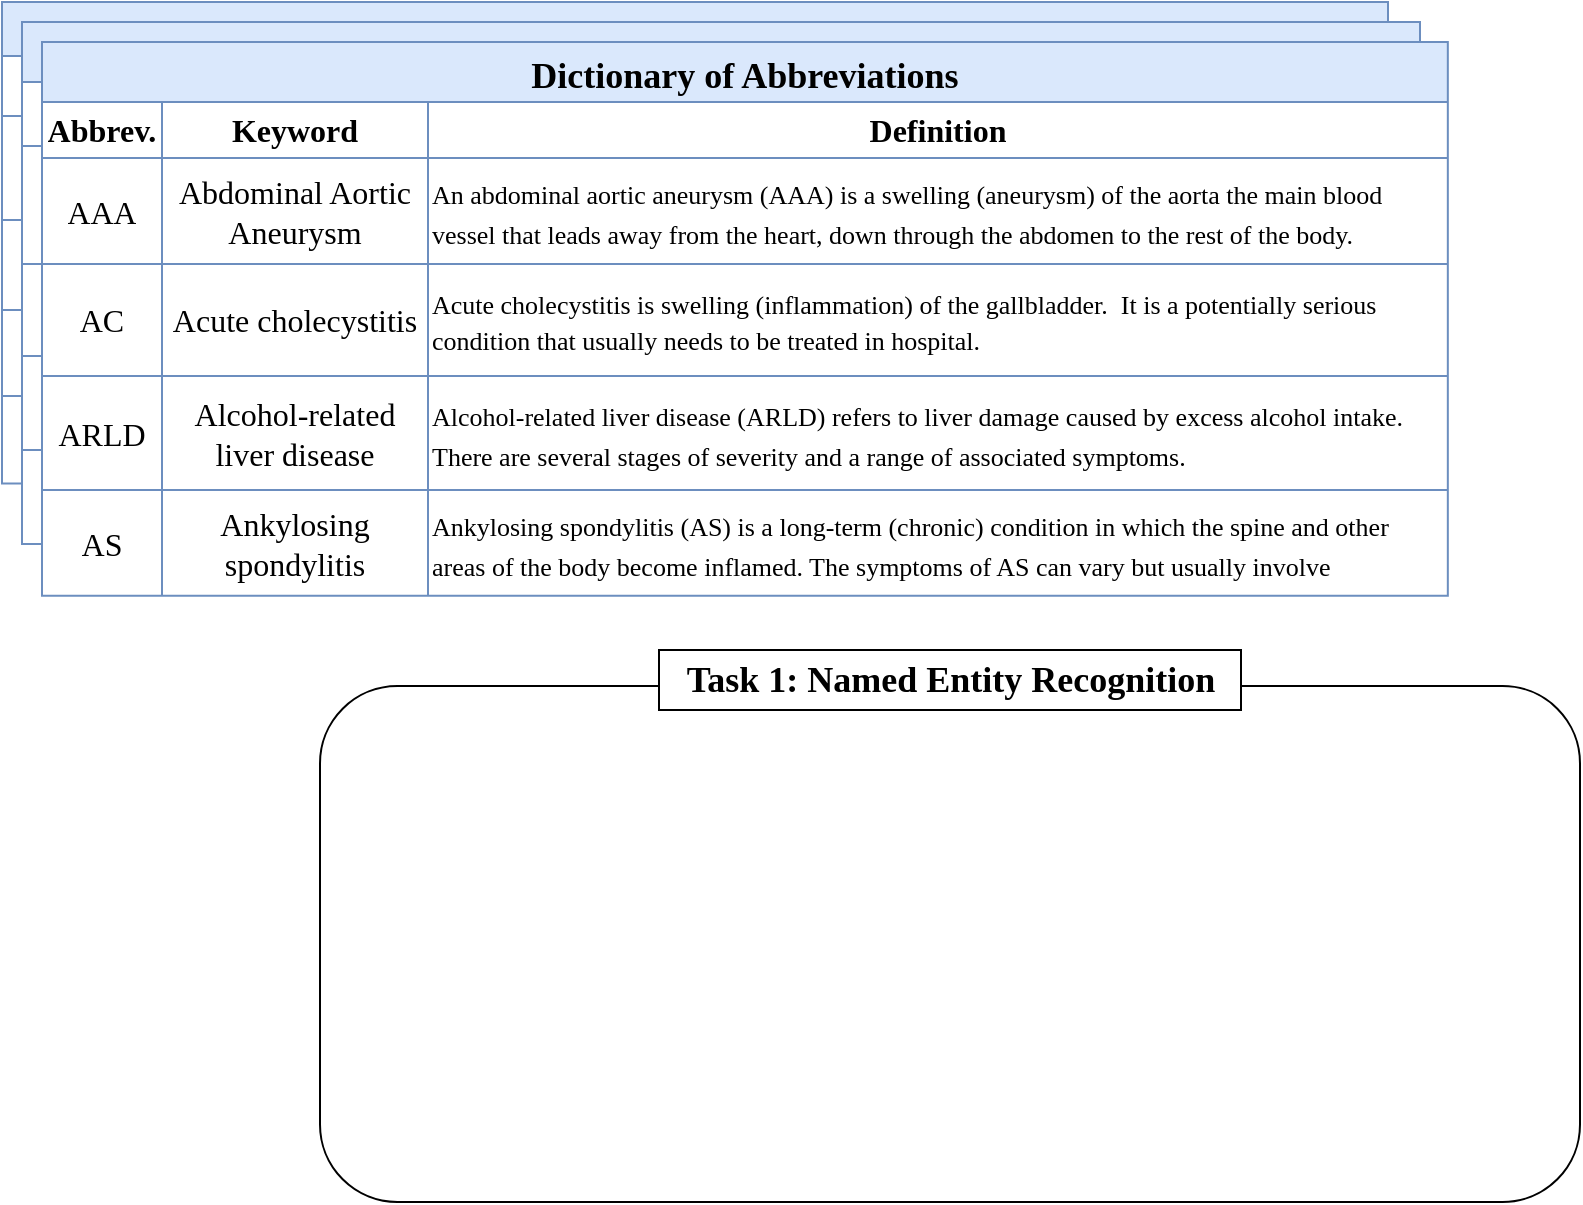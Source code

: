 <mxfile version="22.1.3" type="github">
  <diagram name="페이지-1" id="-8yun-3NOsmLTGrZwqc3">
    <mxGraphModel dx="2496" dy="1113" grid="0" gridSize="10" guides="1" tooltips="1" connect="1" arrows="1" fold="1" page="0" pageScale="1" pageWidth="827" pageHeight="1169" math="0" shadow="0">
      <root>
        <mxCell id="0" />
        <mxCell id="1" parent="0" />
        <mxCell id="UXBK47Knyluay0lU5f_m-27" value="" style="shape=table;startSize=27;container=1;collapsible=0;childLayout=tableLayout;fontSize=18;fillColor=#dae8fc;strokeColor=#6c8ebf;gradientColor=none;swimlaneFillColor=default;fontFamily=Times New Roman;fontStyle=1" vertex="1" parent="1">
          <mxGeometry x="-409" y="-35" width="693" height="240.75" as="geometry" />
        </mxCell>
        <mxCell id="UXBK47Knyluay0lU5f_m-28" value="" style="shape=tableRow;horizontal=0;startSize=0;swimlaneHead=0;swimlaneBody=0;strokeColor=inherit;top=0;left=0;bottom=0;right=0;collapsible=0;dropTarget=0;fillColor=none;points=[[0,0.5],[1,0.5]];portConstraint=eastwest;fontSize=16;" vertex="1" parent="UXBK47Knyluay0lU5f_m-27">
          <mxGeometry y="27" width="693" height="30" as="geometry" />
        </mxCell>
        <mxCell id="UXBK47Knyluay0lU5f_m-29" value="" style="shape=partialRectangle;html=1;whiteSpace=wrap;connectable=0;strokeColor=inherit;overflow=hidden;fillColor=none;top=0;left=0;bottom=0;right=0;pointerEvents=1;fontSize=16;fontStyle=1" vertex="1" parent="UXBK47Knyluay0lU5f_m-28">
          <mxGeometry width="62" height="30" as="geometry">
            <mxRectangle width="62" height="30" as="alternateBounds" />
          </mxGeometry>
        </mxCell>
        <mxCell id="UXBK47Knyluay0lU5f_m-30" value="" style="shape=partialRectangle;html=1;whiteSpace=wrap;connectable=0;strokeColor=inherit;overflow=hidden;fillColor=none;top=0;left=0;bottom=0;right=0;pointerEvents=1;fontSize=16;fontStyle=1" vertex="1" parent="UXBK47Knyluay0lU5f_m-28">
          <mxGeometry x="62" width="136" height="30" as="geometry">
            <mxRectangle width="136" height="30" as="alternateBounds" />
          </mxGeometry>
        </mxCell>
        <mxCell id="UXBK47Knyluay0lU5f_m-31" value="" style="shape=partialRectangle;html=1;whiteSpace=wrap;connectable=0;strokeColor=inherit;overflow=hidden;fillColor=none;top=0;left=0;bottom=0;right=0;pointerEvents=1;fontSize=16;fontStyle=1" vertex="1" parent="UXBK47Knyluay0lU5f_m-28">
          <mxGeometry x="198" width="495" height="30" as="geometry">
            <mxRectangle width="495" height="30" as="alternateBounds" />
          </mxGeometry>
        </mxCell>
        <mxCell id="UXBK47Knyluay0lU5f_m-32" value="" style="shape=tableRow;horizontal=0;startSize=0;swimlaneHead=0;swimlaneBody=0;strokeColor=inherit;top=0;left=0;bottom=0;right=0;collapsible=0;dropTarget=0;fillColor=none;points=[[0,0.5],[1,0.5]];portConstraint=eastwest;fontSize=16;" vertex="1" parent="UXBK47Knyluay0lU5f_m-27">
          <mxGeometry y="57" width="693" height="52" as="geometry" />
        </mxCell>
        <mxCell id="UXBK47Knyluay0lU5f_m-33" value="" style="shape=partialRectangle;html=1;whiteSpace=wrap;connectable=0;strokeColor=inherit;overflow=hidden;fillColor=none;top=0;left=0;bottom=0;right=0;pointerEvents=1;fontSize=16;" vertex="1" parent="UXBK47Knyluay0lU5f_m-32">
          <mxGeometry width="62" height="52" as="geometry">
            <mxRectangle width="62" height="52" as="alternateBounds" />
          </mxGeometry>
        </mxCell>
        <mxCell id="UXBK47Knyluay0lU5f_m-34" value="" style="shape=partialRectangle;html=1;whiteSpace=wrap;connectable=0;strokeColor=inherit;overflow=hidden;fillColor=none;top=0;left=0;bottom=0;right=0;pointerEvents=1;fontSize=16;" vertex="1" parent="UXBK47Knyluay0lU5f_m-32">
          <mxGeometry x="62" width="136" height="52" as="geometry">
            <mxRectangle width="136" height="52" as="alternateBounds" />
          </mxGeometry>
        </mxCell>
        <mxCell id="UXBK47Knyluay0lU5f_m-35" value="" style="shape=partialRectangle;html=1;whiteSpace=wrap;connectable=0;strokeColor=inherit;overflow=hidden;fillColor=none;top=0;left=0;bottom=0;right=0;pointerEvents=1;fontSize=16;" vertex="1" parent="UXBK47Knyluay0lU5f_m-32">
          <mxGeometry x="198" width="495" height="52" as="geometry">
            <mxRectangle width="495" height="52" as="alternateBounds" />
          </mxGeometry>
        </mxCell>
        <mxCell id="UXBK47Knyluay0lU5f_m-36" value="" style="shape=tableRow;horizontal=0;startSize=0;swimlaneHead=0;swimlaneBody=0;strokeColor=inherit;top=0;left=0;bottom=0;right=0;collapsible=0;dropTarget=0;fillColor=none;points=[[0,0.5],[1,0.5]];portConstraint=eastwest;fontSize=16;" vertex="1" parent="UXBK47Knyluay0lU5f_m-27">
          <mxGeometry y="109" width="693" height="45" as="geometry" />
        </mxCell>
        <mxCell id="UXBK47Knyluay0lU5f_m-37" value="" style="shape=partialRectangle;html=1;whiteSpace=wrap;connectable=0;strokeColor=inherit;overflow=hidden;fillColor=none;top=0;left=0;bottom=0;right=0;pointerEvents=1;fontSize=16;" vertex="1" parent="UXBK47Knyluay0lU5f_m-36">
          <mxGeometry width="62" height="45" as="geometry">
            <mxRectangle width="62" height="45" as="alternateBounds" />
          </mxGeometry>
        </mxCell>
        <mxCell id="UXBK47Knyluay0lU5f_m-38" value="" style="shape=partialRectangle;html=1;whiteSpace=wrap;connectable=0;strokeColor=inherit;overflow=hidden;fillColor=none;top=0;left=0;bottom=0;right=0;pointerEvents=1;fontSize=16;" vertex="1" parent="UXBK47Knyluay0lU5f_m-36">
          <mxGeometry x="62" width="136" height="45" as="geometry">
            <mxRectangle width="136" height="45" as="alternateBounds" />
          </mxGeometry>
        </mxCell>
        <mxCell id="UXBK47Knyluay0lU5f_m-39" value="" style="shape=partialRectangle;html=1;whiteSpace=wrap;connectable=0;strokeColor=inherit;overflow=hidden;fillColor=none;top=0;left=0;bottom=0;right=0;pointerEvents=1;fontSize=16;" vertex="1" parent="UXBK47Knyluay0lU5f_m-36">
          <mxGeometry x="198" width="495" height="45" as="geometry">
            <mxRectangle width="495" height="45" as="alternateBounds" />
          </mxGeometry>
        </mxCell>
        <mxCell id="UXBK47Knyluay0lU5f_m-57" style="shape=tableRow;horizontal=0;startSize=0;swimlaneHead=0;swimlaneBody=0;strokeColor=inherit;top=0;left=0;bottom=0;right=0;collapsible=0;dropTarget=0;fillColor=none;points=[[0,0.5],[1,0.5]];portConstraint=eastwest;fontSize=16;" vertex="1" parent="UXBK47Knyluay0lU5f_m-27">
          <mxGeometry y="154" width="693" height="43" as="geometry" />
        </mxCell>
        <mxCell id="UXBK47Knyluay0lU5f_m-58" style="shape=partialRectangle;html=1;whiteSpace=wrap;connectable=0;strokeColor=inherit;overflow=hidden;fillColor=none;top=0;left=0;bottom=0;right=0;pointerEvents=1;fontSize=16;" vertex="1" parent="UXBK47Knyluay0lU5f_m-57">
          <mxGeometry width="62" height="43" as="geometry">
            <mxRectangle width="62" height="43" as="alternateBounds" />
          </mxGeometry>
        </mxCell>
        <mxCell id="UXBK47Knyluay0lU5f_m-59" style="shape=partialRectangle;html=1;whiteSpace=wrap;connectable=0;strokeColor=inherit;overflow=hidden;fillColor=none;top=0;left=0;bottom=0;right=0;pointerEvents=1;fontSize=16;" vertex="1" parent="UXBK47Knyluay0lU5f_m-57">
          <mxGeometry x="62" width="136" height="43" as="geometry">
            <mxRectangle width="136" height="43" as="alternateBounds" />
          </mxGeometry>
        </mxCell>
        <mxCell id="UXBK47Knyluay0lU5f_m-60" style="shape=partialRectangle;html=1;whiteSpace=wrap;connectable=0;strokeColor=inherit;overflow=hidden;fillColor=none;top=0;left=0;bottom=0;right=0;pointerEvents=1;fontSize=16;" vertex="1" parent="UXBK47Knyluay0lU5f_m-57">
          <mxGeometry x="198" width="495" height="43" as="geometry">
            <mxRectangle width="495" height="43" as="alternateBounds" />
          </mxGeometry>
        </mxCell>
        <mxCell id="UXBK47Knyluay0lU5f_m-53" style="shape=tableRow;horizontal=0;startSize=0;swimlaneHead=0;swimlaneBody=0;strokeColor=inherit;top=0;left=0;bottom=0;right=0;collapsible=0;dropTarget=0;fillColor=none;points=[[0,0.5],[1,0.5]];portConstraint=eastwest;fontSize=16;" vertex="1" parent="UXBK47Knyluay0lU5f_m-27">
          <mxGeometry y="197" width="693" height="44" as="geometry" />
        </mxCell>
        <mxCell id="UXBK47Knyluay0lU5f_m-54" style="shape=partialRectangle;html=1;whiteSpace=wrap;connectable=0;strokeColor=inherit;overflow=hidden;fillColor=none;top=0;left=0;bottom=0;right=0;pointerEvents=1;fontSize=16;" vertex="1" parent="UXBK47Knyluay0lU5f_m-53">
          <mxGeometry width="62" height="44" as="geometry">
            <mxRectangle width="62" height="44" as="alternateBounds" />
          </mxGeometry>
        </mxCell>
        <mxCell id="UXBK47Knyluay0lU5f_m-55" style="shape=partialRectangle;html=1;whiteSpace=wrap;connectable=0;strokeColor=inherit;overflow=hidden;fillColor=none;top=0;left=0;bottom=0;right=0;pointerEvents=1;fontSize=16;" vertex="1" parent="UXBK47Knyluay0lU5f_m-53">
          <mxGeometry x="62" width="136" height="44" as="geometry">
            <mxRectangle width="136" height="44" as="alternateBounds" />
          </mxGeometry>
        </mxCell>
        <mxCell id="UXBK47Knyluay0lU5f_m-56" style="shape=partialRectangle;html=1;whiteSpace=wrap;connectable=0;strokeColor=inherit;overflow=hidden;fillColor=none;top=0;left=0;bottom=0;right=0;pointerEvents=1;fontSize=16;" vertex="1" parent="UXBK47Knyluay0lU5f_m-53">
          <mxGeometry x="198" width="495" height="44" as="geometry">
            <mxRectangle width="495" height="44" as="alternateBounds" />
          </mxGeometry>
        </mxCell>
        <mxCell id="UXBK47Knyluay0lU5f_m-61" value="" style="shape=table;startSize=30;container=1;collapsible=0;childLayout=tableLayout;fontSize=18;fillColor=#dae8fc;strokeColor=#6c8ebf;gradientColor=none;swimlaneFillColor=default;fontFamily=Times New Roman;fontStyle=1" vertex="1" parent="1">
          <mxGeometry x="-399" y="-25" width="699" height="261" as="geometry" />
        </mxCell>
        <mxCell id="UXBK47Knyluay0lU5f_m-62" value="" style="shape=tableRow;horizontal=0;startSize=0;swimlaneHead=0;swimlaneBody=0;strokeColor=inherit;top=0;left=0;bottom=0;right=0;collapsible=0;dropTarget=0;fillColor=none;points=[[0,0.5],[1,0.5]];portConstraint=eastwest;fontSize=16;" vertex="1" parent="UXBK47Knyluay0lU5f_m-61">
          <mxGeometry y="30" width="699" height="32" as="geometry" />
        </mxCell>
        <mxCell id="UXBK47Knyluay0lU5f_m-63" value="" style="shape=partialRectangle;html=1;whiteSpace=wrap;connectable=0;strokeColor=inherit;overflow=hidden;fillColor=none;top=0;left=0;bottom=0;right=0;pointerEvents=1;fontSize=16;fontStyle=1" vertex="1" parent="UXBK47Knyluay0lU5f_m-62">
          <mxGeometry width="61" height="32" as="geometry">
            <mxRectangle width="61" height="32" as="alternateBounds" />
          </mxGeometry>
        </mxCell>
        <mxCell id="UXBK47Knyluay0lU5f_m-64" value="" style="shape=partialRectangle;html=1;whiteSpace=wrap;connectable=0;strokeColor=inherit;overflow=hidden;fillColor=none;top=0;left=0;bottom=0;right=0;pointerEvents=1;fontSize=16;fontStyle=1" vertex="1" parent="UXBK47Knyluay0lU5f_m-62">
          <mxGeometry x="61" width="134" height="32" as="geometry">
            <mxRectangle width="134" height="32" as="alternateBounds" />
          </mxGeometry>
        </mxCell>
        <mxCell id="UXBK47Knyluay0lU5f_m-65" value="" style="shape=partialRectangle;html=1;whiteSpace=wrap;connectable=0;strokeColor=inherit;overflow=hidden;fillColor=none;top=0;left=0;bottom=0;right=0;pointerEvents=1;fontSize=16;fontStyle=1" vertex="1" parent="UXBK47Knyluay0lU5f_m-62">
          <mxGeometry x="195" width="504" height="32" as="geometry">
            <mxRectangle width="504" height="32" as="alternateBounds" />
          </mxGeometry>
        </mxCell>
        <mxCell id="UXBK47Knyluay0lU5f_m-66" value="" style="shape=tableRow;horizontal=0;startSize=0;swimlaneHead=0;swimlaneBody=0;strokeColor=inherit;top=0;left=0;bottom=0;right=0;collapsible=0;dropTarget=0;fillColor=none;points=[[0,0.5],[1,0.5]];portConstraint=eastwest;fontSize=16;" vertex="1" parent="UXBK47Knyluay0lU5f_m-61">
          <mxGeometry y="62" width="699" height="59" as="geometry" />
        </mxCell>
        <mxCell id="UXBK47Knyluay0lU5f_m-67" value="" style="shape=partialRectangle;html=1;whiteSpace=wrap;connectable=0;strokeColor=inherit;overflow=hidden;fillColor=none;top=0;left=0;bottom=0;right=0;pointerEvents=1;fontSize=16;" vertex="1" parent="UXBK47Knyluay0lU5f_m-66">
          <mxGeometry width="61" height="59" as="geometry">
            <mxRectangle width="61" height="59" as="alternateBounds" />
          </mxGeometry>
        </mxCell>
        <mxCell id="UXBK47Knyluay0lU5f_m-68" value="" style="shape=partialRectangle;html=1;whiteSpace=wrap;connectable=0;strokeColor=inherit;overflow=hidden;fillColor=none;top=0;left=0;bottom=0;right=0;pointerEvents=1;fontSize=16;" vertex="1" parent="UXBK47Knyluay0lU5f_m-66">
          <mxGeometry x="61" width="134" height="59" as="geometry">
            <mxRectangle width="134" height="59" as="alternateBounds" />
          </mxGeometry>
        </mxCell>
        <mxCell id="UXBK47Knyluay0lU5f_m-69" value="" style="shape=partialRectangle;html=1;whiteSpace=wrap;connectable=0;strokeColor=inherit;overflow=hidden;fillColor=none;top=0;left=0;bottom=0;right=0;pointerEvents=1;fontSize=16;" vertex="1" parent="UXBK47Knyluay0lU5f_m-66">
          <mxGeometry x="195" width="504" height="59" as="geometry">
            <mxRectangle width="504" height="59" as="alternateBounds" />
          </mxGeometry>
        </mxCell>
        <mxCell id="UXBK47Knyluay0lU5f_m-70" value="" style="shape=tableRow;horizontal=0;startSize=0;swimlaneHead=0;swimlaneBody=0;strokeColor=inherit;top=0;left=0;bottom=0;right=0;collapsible=0;dropTarget=0;fillColor=none;points=[[0,0.5],[1,0.5]];portConstraint=eastwest;fontSize=16;" vertex="1" parent="UXBK47Knyluay0lU5f_m-61">
          <mxGeometry y="121" width="699" height="46" as="geometry" />
        </mxCell>
        <mxCell id="UXBK47Knyluay0lU5f_m-71" value="" style="shape=partialRectangle;html=1;whiteSpace=wrap;connectable=0;strokeColor=inherit;overflow=hidden;fillColor=none;top=0;left=0;bottom=0;right=0;pointerEvents=1;fontSize=16;" vertex="1" parent="UXBK47Knyluay0lU5f_m-70">
          <mxGeometry width="61" height="46" as="geometry">
            <mxRectangle width="61" height="46" as="alternateBounds" />
          </mxGeometry>
        </mxCell>
        <mxCell id="UXBK47Knyluay0lU5f_m-72" value="" style="shape=partialRectangle;html=1;whiteSpace=wrap;connectable=0;strokeColor=inherit;overflow=hidden;fillColor=none;top=0;left=0;bottom=0;right=0;pointerEvents=1;fontSize=16;" vertex="1" parent="UXBK47Knyluay0lU5f_m-70">
          <mxGeometry x="61" width="134" height="46" as="geometry">
            <mxRectangle width="134" height="46" as="alternateBounds" />
          </mxGeometry>
        </mxCell>
        <mxCell id="UXBK47Knyluay0lU5f_m-73" value="" style="shape=partialRectangle;html=1;whiteSpace=wrap;connectable=0;strokeColor=inherit;overflow=hidden;fillColor=none;top=0;left=0;bottom=0;right=0;pointerEvents=1;fontSize=16;" vertex="1" parent="UXBK47Knyluay0lU5f_m-70">
          <mxGeometry x="195" width="504" height="46" as="geometry">
            <mxRectangle width="504" height="46" as="alternateBounds" />
          </mxGeometry>
        </mxCell>
        <mxCell id="UXBK47Knyluay0lU5f_m-74" style="shape=tableRow;horizontal=0;startSize=0;swimlaneHead=0;swimlaneBody=0;strokeColor=inherit;top=0;left=0;bottom=0;right=0;collapsible=0;dropTarget=0;fillColor=none;points=[[0,0.5],[1,0.5]];portConstraint=eastwest;fontSize=16;" vertex="1" parent="UXBK47Knyluay0lU5f_m-61">
          <mxGeometry y="167" width="699" height="47" as="geometry" />
        </mxCell>
        <mxCell id="UXBK47Knyluay0lU5f_m-75" style="shape=partialRectangle;html=1;whiteSpace=wrap;connectable=0;strokeColor=inherit;overflow=hidden;fillColor=none;top=0;left=0;bottom=0;right=0;pointerEvents=1;fontSize=16;" vertex="1" parent="UXBK47Knyluay0lU5f_m-74">
          <mxGeometry width="61" height="47" as="geometry">
            <mxRectangle width="61" height="47" as="alternateBounds" />
          </mxGeometry>
        </mxCell>
        <mxCell id="UXBK47Knyluay0lU5f_m-76" style="shape=partialRectangle;html=1;whiteSpace=wrap;connectable=0;strokeColor=inherit;overflow=hidden;fillColor=none;top=0;left=0;bottom=0;right=0;pointerEvents=1;fontSize=16;" vertex="1" parent="UXBK47Knyluay0lU5f_m-74">
          <mxGeometry x="61" width="134" height="47" as="geometry">
            <mxRectangle width="134" height="47" as="alternateBounds" />
          </mxGeometry>
        </mxCell>
        <mxCell id="UXBK47Knyluay0lU5f_m-77" style="shape=partialRectangle;html=1;whiteSpace=wrap;connectable=0;strokeColor=inherit;overflow=hidden;fillColor=none;top=0;left=0;bottom=0;right=0;pointerEvents=1;fontSize=16;" vertex="1" parent="UXBK47Knyluay0lU5f_m-74">
          <mxGeometry x="195" width="504" height="47" as="geometry">
            <mxRectangle width="504" height="47" as="alternateBounds" />
          </mxGeometry>
        </mxCell>
        <mxCell id="UXBK47Knyluay0lU5f_m-78" style="shape=tableRow;horizontal=0;startSize=0;swimlaneHead=0;swimlaneBody=0;strokeColor=inherit;top=0;left=0;bottom=0;right=0;collapsible=0;dropTarget=0;fillColor=none;points=[[0,0.5],[1,0.5]];portConstraint=eastwest;fontSize=16;" vertex="1" parent="UXBK47Knyluay0lU5f_m-61">
          <mxGeometry y="214" width="699" height="47" as="geometry" />
        </mxCell>
        <mxCell id="UXBK47Knyluay0lU5f_m-79" style="shape=partialRectangle;html=1;whiteSpace=wrap;connectable=0;strokeColor=inherit;overflow=hidden;fillColor=none;top=0;left=0;bottom=0;right=0;pointerEvents=1;fontSize=16;" vertex="1" parent="UXBK47Knyluay0lU5f_m-78">
          <mxGeometry width="61" height="47" as="geometry">
            <mxRectangle width="61" height="47" as="alternateBounds" />
          </mxGeometry>
        </mxCell>
        <mxCell id="UXBK47Knyluay0lU5f_m-80" style="shape=partialRectangle;html=1;whiteSpace=wrap;connectable=0;strokeColor=inherit;overflow=hidden;fillColor=none;top=0;left=0;bottom=0;right=0;pointerEvents=1;fontSize=16;" vertex="1" parent="UXBK47Knyluay0lU5f_m-78">
          <mxGeometry x="61" width="134" height="47" as="geometry">
            <mxRectangle width="134" height="47" as="alternateBounds" />
          </mxGeometry>
        </mxCell>
        <mxCell id="UXBK47Knyluay0lU5f_m-81" style="shape=partialRectangle;html=1;whiteSpace=wrap;connectable=0;strokeColor=inherit;overflow=hidden;fillColor=none;top=0;left=0;bottom=0;right=0;pointerEvents=1;fontSize=16;" vertex="1" parent="UXBK47Knyluay0lU5f_m-78">
          <mxGeometry x="195" width="504" height="47" as="geometry">
            <mxRectangle width="504" height="47" as="alternateBounds" />
          </mxGeometry>
        </mxCell>
        <mxCell id="UXBK47Knyluay0lU5f_m-82" value="Dictionary of Abbreviations" style="shape=table;startSize=30;container=1;collapsible=0;childLayout=tableLayout;fontSize=18;fillColor=#dae8fc;strokeColor=#6c8ebf;gradientColor=none;swimlaneFillColor=default;fontFamily=Times New Roman;fontStyle=1" vertex="1" parent="1">
          <mxGeometry x="-389" y="-15" width="702.917" height="276.834" as="geometry" />
        </mxCell>
        <mxCell id="UXBK47Knyluay0lU5f_m-83" value="" style="shape=tableRow;horizontal=0;startSize=0;swimlaneHead=0;swimlaneBody=0;strokeColor=inherit;top=0;left=0;bottom=0;right=0;collapsible=0;dropTarget=0;fillColor=none;points=[[0,0.5],[1,0.5]];portConstraint=eastwest;fontSize=16;" vertex="1" parent="UXBK47Knyluay0lU5f_m-82">
          <mxGeometry y="30" width="702.917" height="28" as="geometry" />
        </mxCell>
        <mxCell id="UXBK47Knyluay0lU5f_m-84" value="Abbrev." style="shape=partialRectangle;html=1;whiteSpace=wrap;connectable=0;strokeColor=inherit;overflow=hidden;fillColor=none;top=0;left=0;bottom=0;right=0;pointerEvents=1;fontSize=16;fontStyle=1;fontFamily=Times New Roman;" vertex="1" parent="UXBK47Knyluay0lU5f_m-83">
          <mxGeometry width="60" height="28" as="geometry">
            <mxRectangle width="60" height="28" as="alternateBounds" />
          </mxGeometry>
        </mxCell>
        <mxCell id="UXBK47Knyluay0lU5f_m-85" value="Keyword" style="shape=partialRectangle;html=1;whiteSpace=wrap;connectable=0;strokeColor=inherit;overflow=hidden;fillColor=none;top=0;left=0;bottom=0;right=0;pointerEvents=1;fontSize=16;fontStyle=1;fontFamily=Times New Roman;" vertex="1" parent="UXBK47Knyluay0lU5f_m-83">
          <mxGeometry x="60" width="133" height="28" as="geometry">
            <mxRectangle width="133" height="28" as="alternateBounds" />
          </mxGeometry>
        </mxCell>
        <mxCell id="UXBK47Knyluay0lU5f_m-86" value="Definition" style="shape=partialRectangle;html=1;whiteSpace=wrap;connectable=0;strokeColor=inherit;overflow=hidden;fillColor=none;top=0;left=0;bottom=0;right=0;pointerEvents=1;fontSize=16;fontStyle=1;fontFamily=Times New Roman;" vertex="1" parent="UXBK47Knyluay0lU5f_m-83">
          <mxGeometry x="193" width="510" height="28" as="geometry">
            <mxRectangle width="510" height="28" as="alternateBounds" />
          </mxGeometry>
        </mxCell>
        <mxCell id="UXBK47Knyluay0lU5f_m-87" value="" style="shape=tableRow;horizontal=0;startSize=0;swimlaneHead=0;swimlaneBody=0;strokeColor=inherit;top=0;left=0;bottom=0;right=0;collapsible=0;dropTarget=0;fillColor=none;points=[[0,0.5],[1,0.5]];portConstraint=eastwest;fontSize=16;" vertex="1" parent="UXBK47Knyluay0lU5f_m-82">
          <mxGeometry y="58" width="702.917" height="53" as="geometry" />
        </mxCell>
        <mxCell id="UXBK47Knyluay0lU5f_m-88" value="AAA" style="shape=partialRectangle;html=1;whiteSpace=wrap;connectable=0;strokeColor=inherit;overflow=hidden;fillColor=none;top=0;left=0;bottom=0;right=0;pointerEvents=1;fontSize=16;fontFamily=Times New Roman;" vertex="1" parent="UXBK47Knyluay0lU5f_m-87">
          <mxGeometry width="60" height="53" as="geometry">
            <mxRectangle width="60" height="53" as="alternateBounds" />
          </mxGeometry>
        </mxCell>
        <mxCell id="UXBK47Knyluay0lU5f_m-89" value="Abdominal Aortic Aneurysm" style="shape=partialRectangle;html=1;whiteSpace=wrap;connectable=0;strokeColor=inherit;overflow=hidden;fillColor=none;top=0;left=0;bottom=0;right=0;pointerEvents=1;fontSize=16;fontFamily=Times New Roman;" vertex="1" parent="UXBK47Knyluay0lU5f_m-87">
          <mxGeometry x="60" width="133" height="53" as="geometry">
            <mxRectangle width="133" height="53" as="alternateBounds" />
          </mxGeometry>
        </mxCell>
        <mxCell id="UXBK47Knyluay0lU5f_m-90" value="&lt;font style=&quot;font-size: 13px;&quot;&gt;An abdominal aortic aneurysm (AAA) is a swelling (aneurysm) of the aorta the main blood vessel that leads away from the heart, down through the abdomen to the rest of the body.&amp;nbsp;&lt;/font&gt;" style="shape=partialRectangle;html=1;whiteSpace=wrap;connectable=0;strokeColor=inherit;overflow=hidden;fillColor=none;top=0;left=0;bottom=0;right=0;pointerEvents=1;fontSize=16;align=left;fontFamily=Times New Roman;" vertex="1" parent="UXBK47Knyluay0lU5f_m-87">
          <mxGeometry x="193" width="510" height="53" as="geometry">
            <mxRectangle width="510" height="53" as="alternateBounds" />
          </mxGeometry>
        </mxCell>
        <mxCell id="UXBK47Knyluay0lU5f_m-91" value="" style="shape=tableRow;horizontal=0;startSize=0;swimlaneHead=0;swimlaneBody=0;strokeColor=inherit;top=0;left=0;bottom=0;right=0;collapsible=0;dropTarget=0;fillColor=none;points=[[0,0.5],[1,0.5]];portConstraint=eastwest;fontSize=16;" vertex="1" parent="UXBK47Knyluay0lU5f_m-82">
          <mxGeometry y="111" width="702.917" height="56" as="geometry" />
        </mxCell>
        <mxCell id="UXBK47Knyluay0lU5f_m-92" value="AC" style="shape=partialRectangle;html=1;whiteSpace=wrap;connectable=0;strokeColor=inherit;overflow=hidden;fillColor=none;top=0;left=0;bottom=0;right=0;pointerEvents=1;fontSize=16;fontFamily=Times New Roman;" vertex="1" parent="UXBK47Knyluay0lU5f_m-91">
          <mxGeometry width="60" height="56" as="geometry">
            <mxRectangle width="60" height="56" as="alternateBounds" />
          </mxGeometry>
        </mxCell>
        <mxCell id="UXBK47Knyluay0lU5f_m-93" value="Acute cholecystitis" style="shape=partialRectangle;html=1;whiteSpace=wrap;connectable=0;strokeColor=inherit;overflow=hidden;fillColor=none;top=0;left=0;bottom=0;right=0;pointerEvents=1;fontSize=16;fontFamily=Times New Roman;" vertex="1" parent="UXBK47Knyluay0lU5f_m-91">
          <mxGeometry x="60" width="133" height="56" as="geometry">
            <mxRectangle width="133" height="56" as="alternateBounds" />
          </mxGeometry>
        </mxCell>
        <mxCell id="UXBK47Knyluay0lU5f_m-94" value="&lt;font style=&quot;font-size: 13px;&quot;&gt;Acute cholecystitis is swelling (inflammation) of the gallbladder.&amp;nbsp; It is a potentially serious condition that usually needs to be treated in hospital.&lt;/font&gt;" style="shape=partialRectangle;html=1;whiteSpace=wrap;connectable=0;strokeColor=inherit;overflow=hidden;fillColor=none;top=0;left=0;bottom=0;right=0;pointerEvents=1;fontSize=15;fontFamily=Times New Roman;align=left;" vertex="1" parent="UXBK47Knyluay0lU5f_m-91">
          <mxGeometry x="193" width="510" height="56" as="geometry">
            <mxRectangle width="510" height="56" as="alternateBounds" />
          </mxGeometry>
        </mxCell>
        <mxCell id="UXBK47Knyluay0lU5f_m-95" style="shape=tableRow;horizontal=0;startSize=0;swimlaneHead=0;swimlaneBody=0;strokeColor=inherit;top=0;left=0;bottom=0;right=0;collapsible=0;dropTarget=0;fillColor=none;points=[[0,0.5],[1,0.5]];portConstraint=eastwest;fontSize=16;" vertex="1" parent="UXBK47Knyluay0lU5f_m-82">
          <mxGeometry y="167" width="702.917" height="57" as="geometry" />
        </mxCell>
        <mxCell id="UXBK47Knyluay0lU5f_m-96" value="ARLD" style="shape=partialRectangle;html=1;whiteSpace=wrap;connectable=0;strokeColor=inherit;overflow=hidden;fillColor=none;top=0;left=0;bottom=0;right=0;pointerEvents=1;fontSize=16;fontFamily=Times New Roman;" vertex="1" parent="UXBK47Knyluay0lU5f_m-95">
          <mxGeometry width="60" height="57" as="geometry">
            <mxRectangle width="60" height="57" as="alternateBounds" />
          </mxGeometry>
        </mxCell>
        <mxCell id="UXBK47Knyluay0lU5f_m-97" value="Alcohol-related liver disease" style="shape=partialRectangle;html=1;whiteSpace=wrap;connectable=0;strokeColor=inherit;overflow=hidden;fillColor=none;top=0;left=0;bottom=0;right=0;pointerEvents=1;fontSize=16;fontFamily=Times New Roman;" vertex="1" parent="UXBK47Knyluay0lU5f_m-95">
          <mxGeometry x="60" width="133" height="57" as="geometry">
            <mxRectangle width="133" height="57" as="alternateBounds" />
          </mxGeometry>
        </mxCell>
        <mxCell id="UXBK47Knyluay0lU5f_m-98" value="&lt;font style=&quot;font-size: 13px;&quot;&gt;Alcohol-related liver disease (ARLD) refers to liver damage caused by excess alcohol intake.&amp;nbsp; There are several stages of severity and a range of associated symptoms.&lt;/font&gt;" style="shape=partialRectangle;html=1;whiteSpace=wrap;connectable=0;strokeColor=inherit;overflow=hidden;fillColor=none;top=0;left=0;bottom=0;right=0;pointerEvents=1;fontSize=16;align=left;fontFamily=Times New Roman;" vertex="1" parent="UXBK47Knyluay0lU5f_m-95">
          <mxGeometry x="193" width="510" height="57" as="geometry">
            <mxRectangle width="510" height="57" as="alternateBounds" />
          </mxGeometry>
        </mxCell>
        <mxCell id="UXBK47Knyluay0lU5f_m-99" style="shape=tableRow;horizontal=0;startSize=0;swimlaneHead=0;swimlaneBody=0;strokeColor=inherit;top=0;left=0;bottom=0;right=0;collapsible=0;dropTarget=0;fillColor=none;points=[[0,0.5],[1,0.5]];portConstraint=eastwest;fontSize=16;" vertex="1" parent="UXBK47Knyluay0lU5f_m-82">
          <mxGeometry y="224" width="702.917" height="53" as="geometry" />
        </mxCell>
        <mxCell id="UXBK47Knyluay0lU5f_m-100" value="AS" style="shape=partialRectangle;html=1;whiteSpace=wrap;connectable=0;strokeColor=inherit;overflow=hidden;fillColor=none;top=0;left=0;bottom=0;right=0;pointerEvents=1;fontSize=16;fontFamily=Times New Roman;" vertex="1" parent="UXBK47Knyluay0lU5f_m-99">
          <mxGeometry width="60" height="53" as="geometry">
            <mxRectangle width="60" height="53" as="alternateBounds" />
          </mxGeometry>
        </mxCell>
        <mxCell id="UXBK47Knyluay0lU5f_m-101" value="Ankylosing spondylitis" style="shape=partialRectangle;html=1;whiteSpace=wrap;connectable=0;strokeColor=inherit;overflow=hidden;fillColor=none;top=0;left=0;bottom=0;right=0;pointerEvents=1;fontSize=16;fontFamily=Times New Roman;" vertex="1" parent="UXBK47Knyluay0lU5f_m-99">
          <mxGeometry x="60" width="133" height="53" as="geometry">
            <mxRectangle width="133" height="53" as="alternateBounds" />
          </mxGeometry>
        </mxCell>
        <mxCell id="UXBK47Knyluay0lU5f_m-102" value="&lt;font style=&quot;font-size: 13px;&quot;&gt;Ankylosing spondylitis (AS) is a long-term (chronic) condition in which the spine and other areas of the body become inflamed. The symptoms of AS can vary but usually involve&lt;/font&gt;" style="shape=partialRectangle;html=1;whiteSpace=wrap;connectable=0;strokeColor=inherit;overflow=hidden;fillColor=none;top=0;left=0;bottom=0;right=0;pointerEvents=1;fontSize=16;align=left;fontFamily=Times New Roman;" vertex="1" parent="UXBK47Knyluay0lU5f_m-99">
          <mxGeometry x="193" width="510" height="53" as="geometry">
            <mxRectangle width="510" height="53" as="alternateBounds" />
          </mxGeometry>
        </mxCell>
        <mxCell id="UXBK47Knyluay0lU5f_m-104" value="" style="rounded=1;whiteSpace=wrap;html=1;" vertex="1" parent="1">
          <mxGeometry x="-250" y="307" width="630" height="258" as="geometry" />
        </mxCell>
        <mxCell id="UXBK47Knyluay0lU5f_m-105" value="&lt;font size=&quot;1&quot; face=&quot;Times New Roman&quot;&gt;&lt;b style=&quot;font-size: 18px;&quot;&gt;Task 1: Named Entity Recognition&lt;/b&gt;&lt;/font&gt;" style="text;html=1;strokeColor=default;fillColor=default;align=center;verticalAlign=middle;whiteSpace=wrap;rounded=0;" vertex="1" parent="1">
          <mxGeometry x="-80.5" y="289" width="291" height="30" as="geometry" />
        </mxCell>
      </root>
    </mxGraphModel>
  </diagram>
</mxfile>
